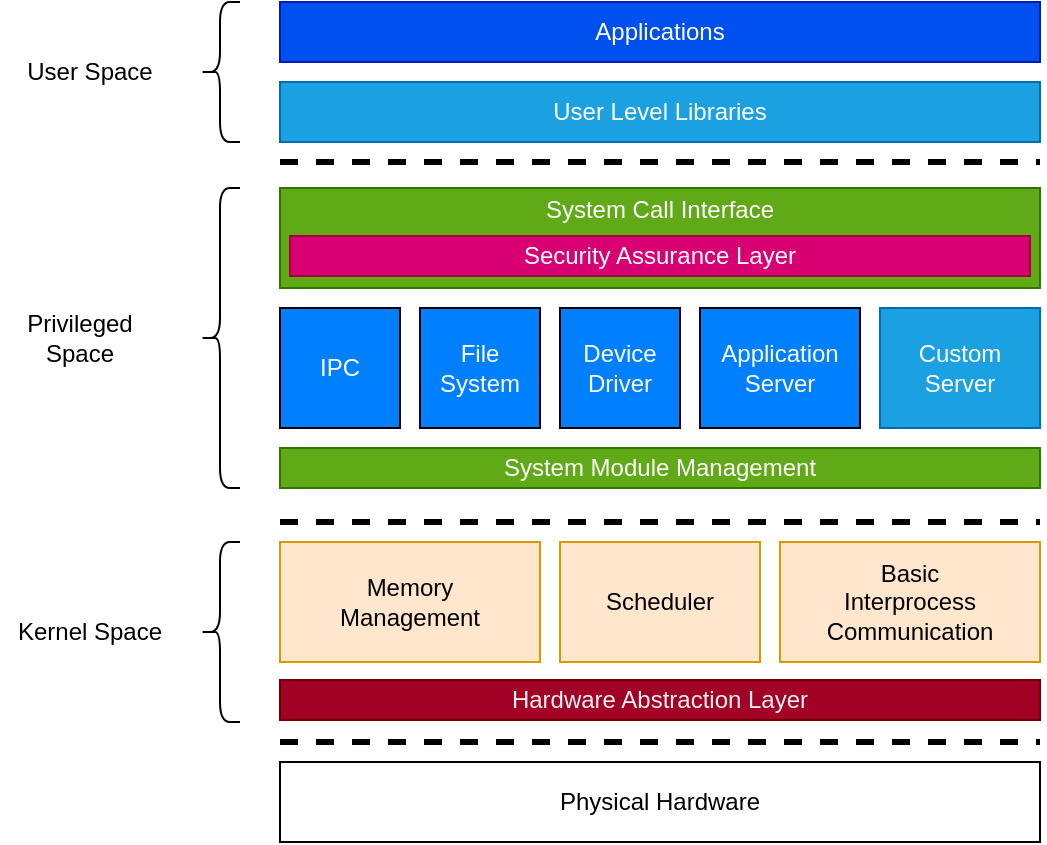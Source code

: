 <mxfile version="10.6.3" type="github"><diagram id="t-as1FLXbN2bBUPBmUbk" name="Page-1"><mxGraphModel dx="927" dy="556" grid="1" gridSize="10" guides="1" tooltips="1" connect="1" arrows="1" fold="1" page="1" pageScale="1" pageWidth="300" pageHeight="100" background="#FFFFFF" math="0" shadow="0"><root><mxCell id="0"/><mxCell id="1" parent="0"/><mxCell id="p2CEDLqeBcaiRPG0iJlI-1" value="Physical Hardware" style="rounded=0;whiteSpace=wrap;html=1;" parent="1" vertex="1"><mxGeometry x="180" y="430" width="380" height="40" as="geometry"/></mxCell><mxCell id="p2CEDLqeBcaiRPG0iJlI-2" value="" style="endArrow=none;dashed=1;html=1;strokeWidth=3;" parent="1" edge="1"><mxGeometry width="50" height="50" relative="1" as="geometry"><mxPoint x="180" y="310" as="sourcePoint"/><mxPoint x="560" y="310" as="targetPoint"/></mxGeometry></mxCell><mxCell id="p2CEDLqeBcaiRPG0iJlI-3" value="Privileged Space" style="text;html=1;strokeColor=none;fillColor=none;align=center;verticalAlign=middle;whiteSpace=wrap;rounded=0;" parent="1" vertex="1"><mxGeometry x="40" y="208" width="80" height="20" as="geometry"/></mxCell><mxCell id="p2CEDLqeBcaiRPG0iJlI-4" value="Kernel Space" style="text;html=1;strokeColor=none;fillColor=none;align=center;verticalAlign=middle;whiteSpace=wrap;rounded=0;" parent="1" vertex="1"><mxGeometry x="40" y="355" width="90" height="20" as="geometry"/></mxCell><mxCell id="p2CEDLqeBcaiRPG0iJlI-5" value="" style="endArrow=none;dashed=1;html=1;strokeWidth=3;" parent="1" edge="1"><mxGeometry width="50" height="50" relative="1" as="geometry"><mxPoint x="180" y="420" as="sourcePoint"/><mxPoint x="560" y="420" as="targetPoint"/></mxGeometry></mxCell><mxCell id="p2CEDLqeBcaiRPG0iJlI-6" value="&lt;font color=&quot;#f2f2f2&quot;&gt;Hardware Abstraction Layer&lt;/font&gt;" style="rounded=0;whiteSpace=wrap;html=1;fillColor=#a20025;strokeColor=#6F0000;fontColor=#ffffff;" parent="1" vertex="1"><mxGeometry x="180" y="389" width="380" height="20" as="geometry"/></mxCell><mxCell id="p2CEDLqeBcaiRPG0iJlI-9" value="Memory&lt;br&gt;Management&lt;br&gt;" style="rounded=0;whiteSpace=wrap;html=1;fillColor=#ffe6cc;strokeColor=#d79b00;" parent="1" vertex="1"><mxGeometry x="180" y="320" width="130" height="60" as="geometry"/></mxCell><mxCell id="p2CEDLqeBcaiRPG0iJlI-10" value="Scheduler" style="rounded=0;whiteSpace=wrap;html=1;fillColor=#ffe6cc;strokeColor=#d79b00;" parent="1" vertex="1"><mxGeometry x="320" y="320" width="100" height="60" as="geometry"/></mxCell><mxCell id="p2CEDLqeBcaiRPG0iJlI-11" value="Basic&lt;br&gt;Interprocess&lt;br&gt;Communication&lt;br&gt;" style="rounded=0;whiteSpace=wrap;html=1;fillColor=#ffe6cc;strokeColor=#d79b00;" parent="1" vertex="1"><mxGeometry x="430" y="320" width="130" height="60" as="geometry"/></mxCell><mxCell id="p2CEDLqeBcaiRPG0iJlI-13" value="" style="shape=curlyBracket;whiteSpace=wrap;html=1;rounded=1;fillColor=#007FFF;" parent="1" vertex="1"><mxGeometry x="140" y="320" width="20" height="90" as="geometry"/></mxCell><mxCell id="p2CEDLqeBcaiRPG0iJlI-16" value="" style="shape=curlyBracket;whiteSpace=wrap;html=1;rounded=1;fillColor=#007FFF;" parent="1" vertex="1"><mxGeometry x="140" y="143" width="20" height="150" as="geometry"/></mxCell><mxCell id="p2CEDLqeBcaiRPG0iJlI-17" value="" style="endArrow=none;dashed=1;html=1;strokeWidth=3;" parent="1" edge="1"><mxGeometry width="50" height="50" relative="1" as="geometry"><mxPoint x="180" y="130" as="sourcePoint"/><mxPoint x="560" y="130" as="targetPoint"/></mxGeometry></mxCell><mxCell id="p2CEDLqeBcaiRPG0iJlI-19" value="User Level Libraries" style="rounded=0;whiteSpace=wrap;html=1;fillColor=#1ba1e2;strokeColor=#006EAF;fontColor=#ffffff;" parent="1" vertex="1"><mxGeometry x="180" y="90" width="380" height="30" as="geometry"/></mxCell><mxCell id="p2CEDLqeBcaiRPG0iJlI-20" value="Applications" style="rounded=0;whiteSpace=wrap;html=1;fillColor=#0050ef;strokeColor=#001DBC;fontColor=#ffffff;" parent="1" vertex="1"><mxGeometry x="180" y="50" width="380" height="30" as="geometry"/></mxCell><mxCell id="p2CEDLqeBcaiRPG0iJlI-22" value="System Call Interface&lt;br&gt;&lt;br&gt;&lt;br&gt;" style="rounded=0;whiteSpace=wrap;html=1;fillColor=#60a917;strokeColor=#2D7600;fontColor=#ffffff;" parent="1" vertex="1"><mxGeometry x="180" y="143" width="380" height="50" as="geometry"/></mxCell><mxCell id="p2CEDLqeBcaiRPG0iJlI-23" value="" style="shape=curlyBracket;whiteSpace=wrap;html=1;rounded=1;fillColor=#007FFF;" parent="1" vertex="1"><mxGeometry x="140" y="50" width="20" height="70" as="geometry"/></mxCell><mxCell id="p2CEDLqeBcaiRPG0iJlI-24" value="User Space" style="text;html=1;strokeColor=none;fillColor=none;align=center;verticalAlign=middle;whiteSpace=wrap;rounded=0;" parent="1" vertex="1"><mxGeometry x="45" y="75" width="80" height="20" as="geometry"/></mxCell><mxCell id="p2CEDLqeBcaiRPG0iJlI-25" value="System Module Management" style="rounded=0;whiteSpace=wrap;html=1;fillColor=#60a917;strokeColor=#2D7600;fontColor=#ffffff;" parent="1" vertex="1"><mxGeometry x="180" y="273" width="380" height="20" as="geometry"/></mxCell><mxCell id="p2CEDLqeBcaiRPG0iJlI-27" value="Security Assurance Layer" style="rounded=0;whiteSpace=wrap;html=1;fillColor=#d80073;strokeColor=#A50040;fontColor=#ffffff;" parent="1" vertex="1"><mxGeometry x="185" y="167" width="370" height="20" as="geometry"/></mxCell><mxCell id="p2CEDLqeBcaiRPG0iJlI-28" value="IPC&lt;br&gt;" style="rounded=0;whiteSpace=wrap;html=1;fillColor=#007FFF;fontColor=#FFFFFF;" parent="1" vertex="1"><mxGeometry x="180" y="203" width="60" height="60" as="geometry"/></mxCell><mxCell id="p2CEDLqeBcaiRPG0iJlI-29" value="File System&lt;br&gt;" style="rounded=0;whiteSpace=wrap;html=1;fillColor=#007FFF;fontColor=#FFFFFF;" parent="1" vertex="1"><mxGeometry x="250" y="203" width="60" height="60" as="geometry"/></mxCell><mxCell id="p2CEDLqeBcaiRPG0iJlI-30" value="Device Driver&lt;br&gt;" style="rounded=0;whiteSpace=wrap;html=1;fillColor=#007FFF;fontColor=#FFFFFF;" parent="1" vertex="1"><mxGeometry x="320" y="203" width="60" height="60" as="geometry"/></mxCell><mxCell id="p2CEDLqeBcaiRPG0iJlI-31" value="Application Server&lt;br&gt;" style="rounded=0;whiteSpace=wrap;html=1;fillColor=#007FFF;fontColor=#FFFFFF;" parent="1" vertex="1"><mxGeometry x="390" y="203" width="80" height="60" as="geometry"/></mxCell><mxCell id="p2CEDLqeBcaiRPG0iJlI-32" value="Custom&lt;br&gt;Server&lt;br&gt;" style="rounded=0;whiteSpace=wrap;html=1;fillColor=#1ba1e2;fontColor=#ffffff;strokeColor=#006EAF;" parent="1" vertex="1"><mxGeometry x="480" y="203" width="80" height="60" as="geometry"/></mxCell></root></mxGraphModel></diagram></mxfile>